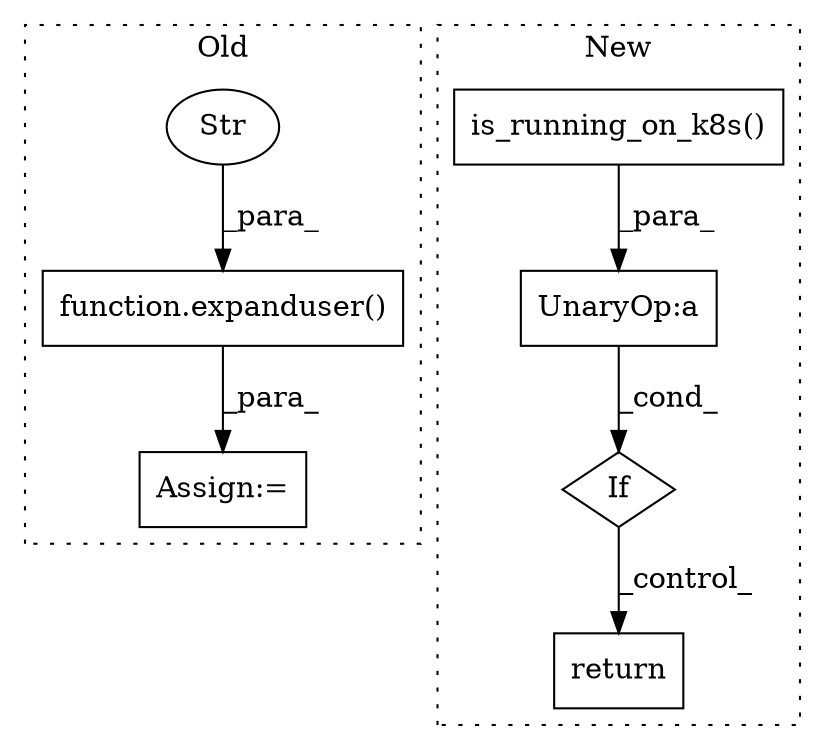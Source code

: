 digraph G {
subgraph cluster0 {
1 [label="function.expanduser()" a="75" s="5283,5297" l="11,1" shape="box"];
4 [label="Str" a="66" s="5294" l="3" shape="ellipse"];
6 [label="Assign:=" a="68" s="5280" l="3" shape="box"];
label = "Old";
style="dotted";
}
subgraph cluster1 {
2 [label="If" a="96" s="5411" l="3" shape="diamond"];
3 [label="UnaryOp:a" a="61" s="5414" l="39" shape="box"];
5 [label="is_running_on_k8s()" a="75" s="5418" l="35" shape="box"];
7 [label="return" a="93" s="5467" l="7" shape="box"];
label = "New";
style="dotted";
}
1 -> 6 [label="_para_"];
2 -> 7 [label="_control_"];
3 -> 2 [label="_cond_"];
4 -> 1 [label="_para_"];
5 -> 3 [label="_para_"];
}